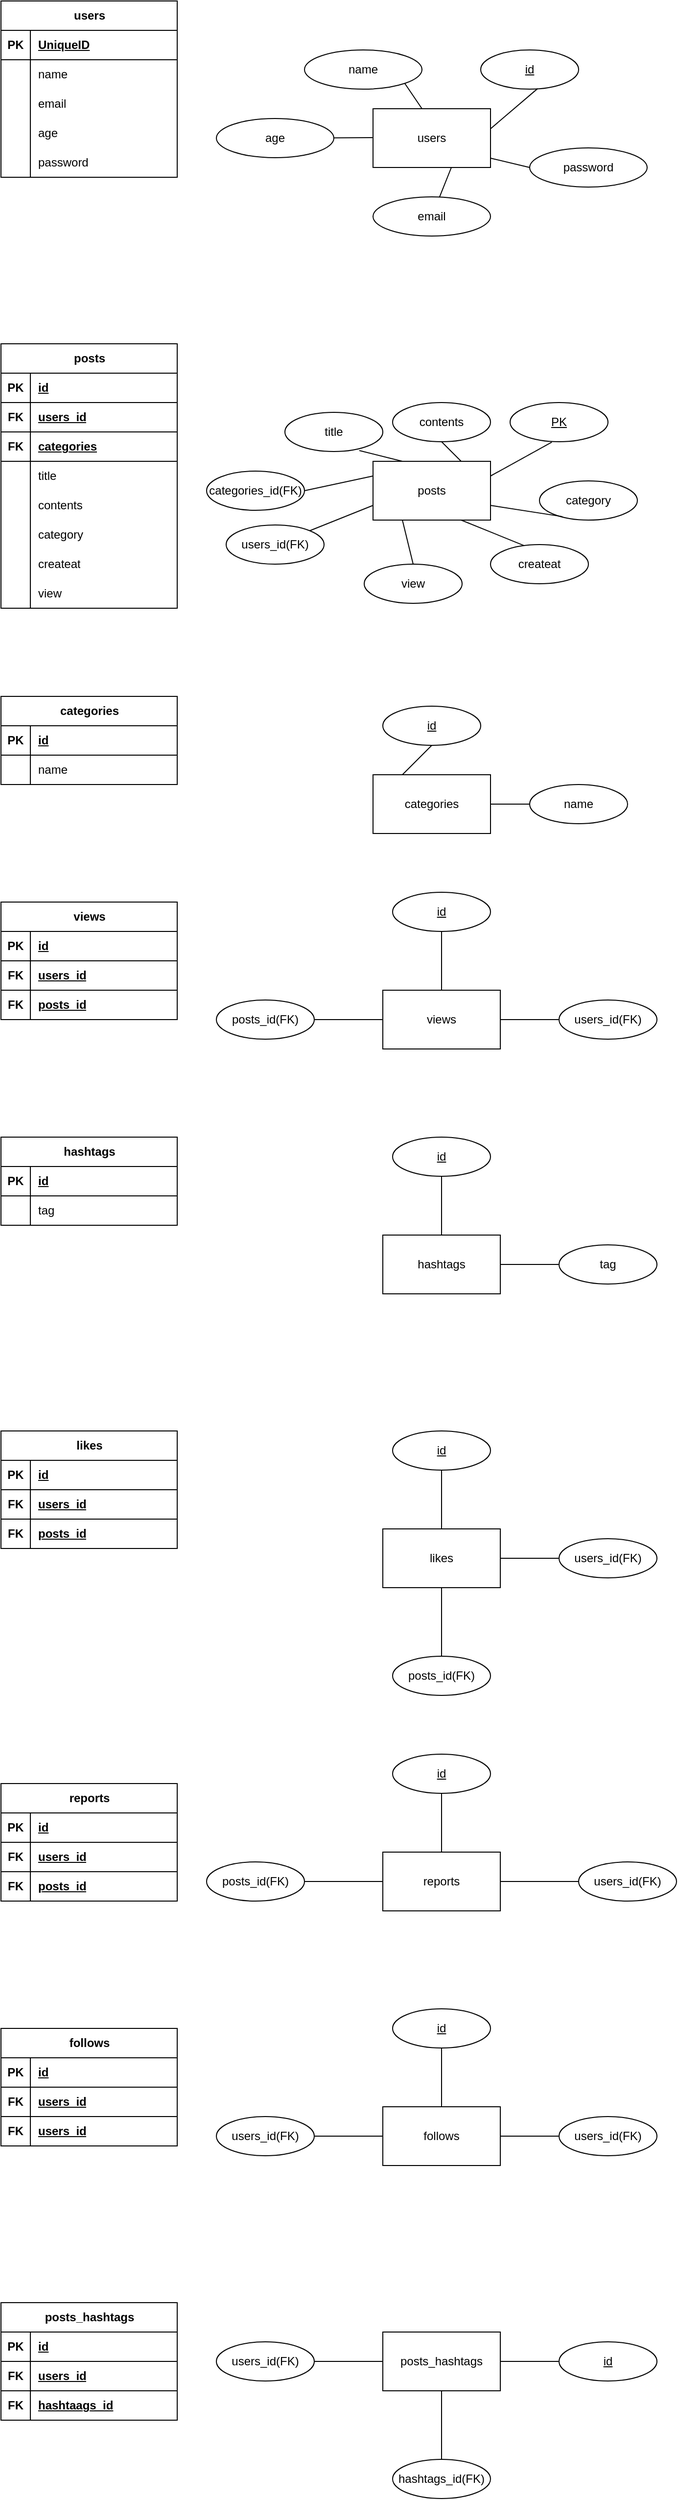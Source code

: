 <mxfile version="28.1.1">
  <diagram name="페이지-1" id="gqqQwGijCJYy_vpQsocl">
    <mxGraphModel dx="613" dy="908" grid="1" gridSize="10" guides="1" tooltips="1" connect="1" arrows="1" fold="1" page="1" pageScale="1" pageWidth="827" pageHeight="1169" math="0" shadow="0">
      <root>
        <mxCell id="0" />
        <mxCell id="1" parent="0" />
        <mxCell id="VcVG_XtGqPVx2uecxMPq-1" value="users" style="rounded=0;whiteSpace=wrap;html=1;" parent="1" vertex="1">
          <mxGeometry x="1250" y="140" width="120" height="60" as="geometry" />
        </mxCell>
        <mxCell id="VcVG_XtGqPVx2uecxMPq-2" value="posts" style="rounded=0;whiteSpace=wrap;html=1;" parent="1" vertex="1">
          <mxGeometry x="1250" y="500" width="120" height="60" as="geometry" />
        </mxCell>
        <mxCell id="VcVG_XtGqPVx2uecxMPq-3" value="categories" style="rounded=0;whiteSpace=wrap;html=1;" parent="1" vertex="1">
          <mxGeometry x="1250" y="820" width="120" height="60" as="geometry" />
        </mxCell>
        <mxCell id="VcVG_XtGqPVx2uecxMPq-4" value="views" style="rounded=0;whiteSpace=wrap;html=1;" parent="1" vertex="1">
          <mxGeometry x="1260" y="1040" width="120" height="60" as="geometry" />
        </mxCell>
        <mxCell id="VcVG_XtGqPVx2uecxMPq-5" value="hashtags" style="rounded=0;whiteSpace=wrap;html=1;" parent="1" vertex="1">
          <mxGeometry x="1260" y="1290" width="120" height="60" as="geometry" />
        </mxCell>
        <mxCell id="VcVG_XtGqPVx2uecxMPq-7" value="reports" style="rounded=0;whiteSpace=wrap;html=1;" parent="1" vertex="1">
          <mxGeometry x="1260" y="1920" width="120" height="60" as="geometry" />
        </mxCell>
        <mxCell id="VcVG_XtGqPVx2uecxMPq-8" value="follow&lt;span style=&quot;background-color: transparent; color: light-dark(rgb(0, 0, 0), rgb(255, 255, 255));&quot;&gt;s&lt;/span&gt;" style="rounded=0;whiteSpace=wrap;html=1;" parent="1" vertex="1">
          <mxGeometry x="1260" y="2180" width="120" height="60" as="geometry" />
        </mxCell>
        <mxCell id="VcVG_XtGqPVx2uecxMPq-9" value="email" style="ellipse;whiteSpace=wrap;html=1;" parent="1" vertex="1">
          <mxGeometry x="1250" y="230" width="120" height="40" as="geometry" />
        </mxCell>
        <mxCell id="VcVG_XtGqPVx2uecxMPq-10" value="password" style="ellipse;whiteSpace=wrap;html=1;" parent="1" vertex="1">
          <mxGeometry x="1410" y="180" width="120" height="40" as="geometry" />
        </mxCell>
        <mxCell id="VcVG_XtGqPVx2uecxMPq-11" value="name" style="ellipse;whiteSpace=wrap;html=1;" parent="1" vertex="1">
          <mxGeometry x="1180" y="80" width="120" height="40" as="geometry" />
        </mxCell>
        <mxCell id="VcVG_XtGqPVx2uecxMPq-12" value="age" style="ellipse;whiteSpace=wrap;html=1;" parent="1" vertex="1">
          <mxGeometry x="1090" y="150" width="120" height="40" as="geometry" />
        </mxCell>
        <mxCell id="VcVG_XtGqPVx2uecxMPq-13" value="id" style="ellipse;whiteSpace=wrap;html=1;align=center;fontStyle=4;" parent="1" vertex="1">
          <mxGeometry x="1360" y="80" width="100" height="40" as="geometry" />
        </mxCell>
        <mxCell id="VcVG_XtGqPVx2uecxMPq-14" value="" style="endArrow=none;html=1;rounded=0;" parent="1" target="VcVG_XtGqPVx2uecxMPq-12" edge="1">
          <mxGeometry relative="1" as="geometry">
            <mxPoint x="1250" y="169.5" as="sourcePoint" />
            <mxPoint x="1410" y="169.5" as="targetPoint" />
          </mxGeometry>
        </mxCell>
        <mxCell id="VcVG_XtGqPVx2uecxMPq-15" value="" style="endArrow=none;html=1;rounded=0;exitX=0.58;exitY=0.989;exitDx=0;exitDy=0;exitPerimeter=0;" parent="1" source="VcVG_XtGqPVx2uecxMPq-13" edge="1">
          <mxGeometry relative="1" as="geometry">
            <mxPoint x="1410" y="160" as="sourcePoint" />
            <mxPoint x="1370" y="160.5" as="targetPoint" />
          </mxGeometry>
        </mxCell>
        <mxCell id="VcVG_XtGqPVx2uecxMPq-16" value="" style="endArrow=none;html=1;rounded=0;exitX=0;exitY=0.5;exitDx=0;exitDy=0;" parent="1" source="VcVG_XtGqPVx2uecxMPq-10" edge="1">
          <mxGeometry relative="1" as="geometry">
            <mxPoint x="1418" y="150" as="sourcePoint" />
            <mxPoint x="1370" y="190.5" as="targetPoint" />
          </mxGeometry>
        </mxCell>
        <mxCell id="VcVG_XtGqPVx2uecxMPq-17" value="" style="endArrow=none;html=1;rounded=0;" parent="1" target="VcVG_XtGqPVx2uecxMPq-9" edge="1">
          <mxGeometry relative="1" as="geometry">
            <mxPoint x="1330" y="200" as="sourcePoint" />
            <mxPoint x="1350" y="220" as="targetPoint" />
          </mxGeometry>
        </mxCell>
        <mxCell id="VcVG_XtGqPVx2uecxMPq-18" value="" style="endArrow=none;html=1;rounded=0;exitX=1;exitY=1;exitDx=0;exitDy=0;" parent="1" source="VcVG_XtGqPVx2uecxMPq-11" edge="1">
          <mxGeometry relative="1" as="geometry">
            <mxPoint x="1348" y="99.5" as="sourcePoint" />
            <mxPoint x="1300" y="140" as="targetPoint" />
          </mxGeometry>
        </mxCell>
        <mxCell id="VcVG_XtGqPVx2uecxMPq-19" value="users" style="shape=table;startSize=30;container=1;collapsible=1;childLayout=tableLayout;fixedRows=1;rowLines=0;fontStyle=1;align=center;resizeLast=1;html=1;" parent="1" vertex="1">
          <mxGeometry x="870" y="30" width="180" height="180" as="geometry" />
        </mxCell>
        <mxCell id="VcVG_XtGqPVx2uecxMPq-20" value="" style="shape=tableRow;horizontal=0;startSize=0;swimlaneHead=0;swimlaneBody=0;fillColor=none;collapsible=0;dropTarget=0;points=[[0,0.5],[1,0.5]];portConstraint=eastwest;top=0;left=0;right=0;bottom=1;" parent="VcVG_XtGqPVx2uecxMPq-19" vertex="1">
          <mxGeometry y="30" width="180" height="30" as="geometry" />
        </mxCell>
        <mxCell id="VcVG_XtGqPVx2uecxMPq-21" value="PK" style="shape=partialRectangle;connectable=0;fillColor=none;top=0;left=0;bottom=0;right=0;fontStyle=1;overflow=hidden;whiteSpace=wrap;html=1;" parent="VcVG_XtGqPVx2uecxMPq-20" vertex="1">
          <mxGeometry width="30" height="30" as="geometry">
            <mxRectangle width="30" height="30" as="alternateBounds" />
          </mxGeometry>
        </mxCell>
        <mxCell id="VcVG_XtGqPVx2uecxMPq-22" value="UniqueID" style="shape=partialRectangle;connectable=0;fillColor=none;top=0;left=0;bottom=0;right=0;align=left;spacingLeft=6;fontStyle=5;overflow=hidden;whiteSpace=wrap;html=1;" parent="VcVG_XtGqPVx2uecxMPq-20" vertex="1">
          <mxGeometry x="30" width="150" height="30" as="geometry">
            <mxRectangle width="150" height="30" as="alternateBounds" />
          </mxGeometry>
        </mxCell>
        <mxCell id="VcVG_XtGqPVx2uecxMPq-23" value="" style="shape=tableRow;horizontal=0;startSize=0;swimlaneHead=0;swimlaneBody=0;fillColor=none;collapsible=0;dropTarget=0;points=[[0,0.5],[1,0.5]];portConstraint=eastwest;top=0;left=0;right=0;bottom=0;" parent="VcVG_XtGqPVx2uecxMPq-19" vertex="1">
          <mxGeometry y="60" width="180" height="30" as="geometry" />
        </mxCell>
        <mxCell id="VcVG_XtGqPVx2uecxMPq-24" value="" style="shape=partialRectangle;connectable=0;fillColor=none;top=0;left=0;bottom=0;right=0;editable=1;overflow=hidden;whiteSpace=wrap;html=1;" parent="VcVG_XtGqPVx2uecxMPq-23" vertex="1">
          <mxGeometry width="30" height="30" as="geometry">
            <mxRectangle width="30" height="30" as="alternateBounds" />
          </mxGeometry>
        </mxCell>
        <mxCell id="VcVG_XtGqPVx2uecxMPq-25" value="name" style="shape=partialRectangle;connectable=0;fillColor=none;top=0;left=0;bottom=0;right=0;align=left;spacingLeft=6;overflow=hidden;whiteSpace=wrap;html=1;" parent="VcVG_XtGqPVx2uecxMPq-23" vertex="1">
          <mxGeometry x="30" width="150" height="30" as="geometry">
            <mxRectangle width="150" height="30" as="alternateBounds" />
          </mxGeometry>
        </mxCell>
        <mxCell id="VcVG_XtGqPVx2uecxMPq-26" value="" style="shape=tableRow;horizontal=0;startSize=0;swimlaneHead=0;swimlaneBody=0;fillColor=none;collapsible=0;dropTarget=0;points=[[0,0.5],[1,0.5]];portConstraint=eastwest;top=0;left=0;right=0;bottom=0;" parent="VcVG_XtGqPVx2uecxMPq-19" vertex="1">
          <mxGeometry y="90" width="180" height="30" as="geometry" />
        </mxCell>
        <mxCell id="VcVG_XtGqPVx2uecxMPq-27" value="" style="shape=partialRectangle;connectable=0;fillColor=none;top=0;left=0;bottom=0;right=0;editable=1;overflow=hidden;whiteSpace=wrap;html=1;" parent="VcVG_XtGqPVx2uecxMPq-26" vertex="1">
          <mxGeometry width="30" height="30" as="geometry">
            <mxRectangle width="30" height="30" as="alternateBounds" />
          </mxGeometry>
        </mxCell>
        <mxCell id="VcVG_XtGqPVx2uecxMPq-28" value="email" style="shape=partialRectangle;connectable=0;fillColor=none;top=0;left=0;bottom=0;right=0;align=left;spacingLeft=6;overflow=hidden;whiteSpace=wrap;html=1;" parent="VcVG_XtGqPVx2uecxMPq-26" vertex="1">
          <mxGeometry x="30" width="150" height="30" as="geometry">
            <mxRectangle width="150" height="30" as="alternateBounds" />
          </mxGeometry>
        </mxCell>
        <mxCell id="VcVG_XtGqPVx2uecxMPq-32" value="" style="shape=tableRow;horizontal=0;startSize=0;swimlaneHead=0;swimlaneBody=0;fillColor=none;collapsible=0;dropTarget=0;points=[[0,0.5],[1,0.5]];portConstraint=eastwest;top=0;left=0;right=0;bottom=0;" parent="VcVG_XtGqPVx2uecxMPq-19" vertex="1">
          <mxGeometry y="120" width="180" height="30" as="geometry" />
        </mxCell>
        <mxCell id="VcVG_XtGqPVx2uecxMPq-33" value="" style="shape=partialRectangle;connectable=0;fillColor=none;top=0;left=0;bottom=0;right=0;editable=1;overflow=hidden;whiteSpace=wrap;html=1;" parent="VcVG_XtGqPVx2uecxMPq-32" vertex="1">
          <mxGeometry width="30" height="30" as="geometry">
            <mxRectangle width="30" height="30" as="alternateBounds" />
          </mxGeometry>
        </mxCell>
        <mxCell id="VcVG_XtGqPVx2uecxMPq-34" value="age" style="shape=partialRectangle;connectable=0;fillColor=none;top=0;left=0;bottom=0;right=0;align=left;spacingLeft=6;overflow=hidden;whiteSpace=wrap;html=1;" parent="VcVG_XtGqPVx2uecxMPq-32" vertex="1">
          <mxGeometry x="30" width="150" height="30" as="geometry">
            <mxRectangle width="150" height="30" as="alternateBounds" />
          </mxGeometry>
        </mxCell>
        <mxCell id="VcVG_XtGqPVx2uecxMPq-29" value="" style="shape=tableRow;horizontal=0;startSize=0;swimlaneHead=0;swimlaneBody=0;fillColor=none;collapsible=0;dropTarget=0;points=[[0,0.5],[1,0.5]];portConstraint=eastwest;top=0;left=0;right=0;bottom=0;" parent="VcVG_XtGqPVx2uecxMPq-19" vertex="1">
          <mxGeometry y="150" width="180" height="30" as="geometry" />
        </mxCell>
        <mxCell id="VcVG_XtGqPVx2uecxMPq-30" value="" style="shape=partialRectangle;connectable=0;fillColor=none;top=0;left=0;bottom=0;right=0;editable=1;overflow=hidden;whiteSpace=wrap;html=1;" parent="VcVG_XtGqPVx2uecxMPq-29" vertex="1">
          <mxGeometry width="30" height="30" as="geometry">
            <mxRectangle width="30" height="30" as="alternateBounds" />
          </mxGeometry>
        </mxCell>
        <mxCell id="VcVG_XtGqPVx2uecxMPq-31" value="password" style="shape=partialRectangle;connectable=0;fillColor=none;top=0;left=0;bottom=0;right=0;align=left;spacingLeft=6;overflow=hidden;whiteSpace=wrap;html=1;" parent="VcVG_XtGqPVx2uecxMPq-29" vertex="1">
          <mxGeometry x="30" width="150" height="30" as="geometry">
            <mxRectangle width="150" height="30" as="alternateBounds" />
          </mxGeometry>
        </mxCell>
        <mxCell id="VcVG_XtGqPVx2uecxMPq-38" value="users_id(FK)" style="ellipse;whiteSpace=wrap;html=1;align=center;" parent="1" vertex="1">
          <mxGeometry x="1100" y="565" width="100" height="40" as="geometry" />
        </mxCell>
        <mxCell id="VcVG_XtGqPVx2uecxMPq-39" value="category" style="ellipse;whiteSpace=wrap;html=1;align=center;" parent="1" vertex="1">
          <mxGeometry x="1420" y="520" width="100" height="40" as="geometry" />
        </mxCell>
        <mxCell id="VcVG_XtGqPVx2uecxMPq-40" value="categories_id(FK)" style="ellipse;whiteSpace=wrap;html=1;align=center;" parent="1" vertex="1">
          <mxGeometry x="1080" y="510" width="100" height="40" as="geometry" />
        </mxCell>
        <mxCell id="VcVG_XtGqPVx2uecxMPq-41" value="view" style="ellipse;whiteSpace=wrap;html=1;align=center;" parent="1" vertex="1">
          <mxGeometry x="1241" y="605" width="100" height="40" as="geometry" />
        </mxCell>
        <mxCell id="VcVG_XtGqPVx2uecxMPq-42" value="contents" style="ellipse;whiteSpace=wrap;html=1;align=center;" parent="1" vertex="1">
          <mxGeometry x="1270" y="440" width="100" height="40" as="geometry" />
        </mxCell>
        <mxCell id="VcVG_XtGqPVx2uecxMPq-43" value="title" style="ellipse;whiteSpace=wrap;html=1;align=center;" parent="1" vertex="1">
          <mxGeometry x="1160" y="450" width="100" height="40" as="geometry" />
        </mxCell>
        <mxCell id="VcVG_XtGqPVx2uecxMPq-45" value="createat" style="ellipse;whiteSpace=wrap;html=1;align=center;" parent="1" vertex="1">
          <mxGeometry x="1370" y="585" width="100" height="40" as="geometry" />
        </mxCell>
        <mxCell id="VcVG_XtGqPVx2uecxMPq-46" value="PK" style="ellipse;whiteSpace=wrap;html=1;align=center;fontStyle=4;" parent="1" vertex="1">
          <mxGeometry x="1390" y="440" width="100" height="40" as="geometry" />
        </mxCell>
        <mxCell id="VcVG_XtGqPVx2uecxMPq-50" value="" style="endArrow=none;html=1;rounded=0;exitX=0.426;exitY=1.011;exitDx=0;exitDy=0;exitPerimeter=0;entryX=1;entryY=0.25;entryDx=0;entryDy=0;" parent="1" source="VcVG_XtGqPVx2uecxMPq-46" target="VcVG_XtGqPVx2uecxMPq-2" edge="1">
          <mxGeometry relative="1" as="geometry">
            <mxPoint x="1418" y="479.75" as="sourcePoint" />
            <mxPoint x="1370" y="520.25" as="targetPoint" />
          </mxGeometry>
        </mxCell>
        <mxCell id="VcVG_XtGqPVx2uecxMPq-51" value="" style="endArrow=none;html=1;rounded=0;exitX=0.234;exitY=0.911;exitDx=0;exitDy=0;exitPerimeter=0;entryX=1;entryY=0.75;entryDx=0;entryDy=0;" parent="1" source="VcVG_XtGqPVx2uecxMPq-39" target="VcVG_XtGqPVx2uecxMPq-2" edge="1">
          <mxGeometry relative="1" as="geometry">
            <mxPoint x="1433" y="554" as="sourcePoint" />
            <mxPoint x="1370" y="589" as="targetPoint" />
          </mxGeometry>
        </mxCell>
        <mxCell id="VcVG_XtGqPVx2uecxMPq-52" value="" style="endArrow=none;html=1;rounded=0;exitX=0.346;exitY=0.029;exitDx=0;exitDy=0;exitPerimeter=0;entryX=0.75;entryY=1;entryDx=0;entryDy=0;" parent="1" source="VcVG_XtGqPVx2uecxMPq-45" target="VcVG_XtGqPVx2uecxMPq-2" edge="1">
          <mxGeometry relative="1" as="geometry">
            <mxPoint x="1410" y="571" as="sourcePoint" />
            <mxPoint x="1337" y="560" as="targetPoint" />
          </mxGeometry>
        </mxCell>
        <mxCell id="VcVG_XtGqPVx2uecxMPq-53" value="" style="endArrow=none;html=1;rounded=0;exitX=0.5;exitY=0;exitDx=0;exitDy=0;entryX=0.25;entryY=1;entryDx=0;entryDy=0;" parent="1" source="VcVG_XtGqPVx2uecxMPq-41" target="VcVG_XtGqPVx2uecxMPq-2" edge="1">
          <mxGeometry relative="1" as="geometry">
            <mxPoint x="1352.5" y="586" as="sourcePoint" />
            <mxPoint x="1287.5" y="560" as="targetPoint" />
          </mxGeometry>
        </mxCell>
        <mxCell id="VcVG_XtGqPVx2uecxMPq-54" value="" style="endArrow=none;html=1;rounded=0;exitX=1;exitY=0;exitDx=0;exitDy=0;entryX=0;entryY=0.75;entryDx=0;entryDy=0;" parent="1" source="VcVG_XtGqPVx2uecxMPq-38" target="VcVG_XtGqPVx2uecxMPq-2" edge="1">
          <mxGeometry relative="1" as="geometry">
            <mxPoint x="1315" y="560" as="sourcePoint" />
            <mxPoint x="1250" y="534" as="targetPoint" />
          </mxGeometry>
        </mxCell>
        <mxCell id="VcVG_XtGqPVx2uecxMPq-56" value="" style="endArrow=none;html=1;rounded=0;exitX=1;exitY=0.5;exitDx=0;exitDy=0;entryX=0;entryY=0.25;entryDx=0;entryDy=0;" parent="1" source="VcVG_XtGqPVx2uecxMPq-40" target="VcVG_XtGqPVx2uecxMPq-2" edge="1">
          <mxGeometry relative="1" as="geometry">
            <mxPoint x="1210" y="524" as="sourcePoint" />
            <mxPoint x="1242" y="500" as="targetPoint" />
          </mxGeometry>
        </mxCell>
        <mxCell id="VcVG_XtGqPVx2uecxMPq-57" value="" style="endArrow=none;html=1;rounded=0;exitX=0.76;exitY=0.975;exitDx=0;exitDy=0;entryX=0.25;entryY=0;entryDx=0;entryDy=0;exitPerimeter=0;" parent="1" source="VcVG_XtGqPVx2uecxMPq-43" target="VcVG_XtGqPVx2uecxMPq-2" edge="1">
          <mxGeometry relative="1" as="geometry">
            <mxPoint x="1230" y="540" as="sourcePoint" />
            <mxPoint x="1268" y="544" as="targetPoint" />
          </mxGeometry>
        </mxCell>
        <mxCell id="VcVG_XtGqPVx2uecxMPq-58" value="" style="endArrow=none;html=1;rounded=0;exitX=0.75;exitY=0;exitDx=0;exitDy=0;entryX=0.5;entryY=1;entryDx=0;entryDy=0;" parent="1" source="VcVG_XtGqPVx2uecxMPq-2" target="VcVG_XtGqPVx2uecxMPq-42" edge="1">
          <mxGeometry relative="1" as="geometry">
            <mxPoint x="1246" y="499" as="sourcePoint" />
            <mxPoint x="1290" y="510" as="targetPoint" />
          </mxGeometry>
        </mxCell>
        <mxCell id="VcVG_XtGqPVx2uecxMPq-59" value="posts" style="shape=table;startSize=30;container=1;collapsible=1;childLayout=tableLayout;fixedRows=1;rowLines=0;fontStyle=1;align=center;resizeLast=1;html=1;" parent="1" vertex="1">
          <mxGeometry x="870" y="380" width="180" height="270" as="geometry" />
        </mxCell>
        <mxCell id="VcVG_XtGqPVx2uecxMPq-133" value="" style="shape=tableRow;horizontal=0;startSize=0;swimlaneHead=0;swimlaneBody=0;fillColor=none;collapsible=0;dropTarget=0;points=[[0,0.5],[1,0.5]];portConstraint=eastwest;top=0;left=0;right=0;bottom=1;" parent="VcVG_XtGqPVx2uecxMPq-59" vertex="1">
          <mxGeometry y="30" width="180" height="30" as="geometry" />
        </mxCell>
        <mxCell id="VcVG_XtGqPVx2uecxMPq-134" value="PK" style="shape=partialRectangle;connectable=0;fillColor=none;top=0;left=0;bottom=0;right=0;fontStyle=1;overflow=hidden;whiteSpace=wrap;html=1;" parent="VcVG_XtGqPVx2uecxMPq-133" vertex="1">
          <mxGeometry width="30" height="30" as="geometry">
            <mxRectangle width="30" height="30" as="alternateBounds" />
          </mxGeometry>
        </mxCell>
        <mxCell id="VcVG_XtGqPVx2uecxMPq-135" value="id" style="shape=partialRectangle;connectable=0;fillColor=none;top=0;left=0;bottom=0;right=0;align=left;spacingLeft=6;fontStyle=5;overflow=hidden;whiteSpace=wrap;html=1;" parent="VcVG_XtGqPVx2uecxMPq-133" vertex="1">
          <mxGeometry x="30" width="150" height="30" as="geometry">
            <mxRectangle width="150" height="30" as="alternateBounds" />
          </mxGeometry>
        </mxCell>
        <mxCell id="VcVG_XtGqPVx2uecxMPq-136" value="" style="shape=tableRow;horizontal=0;startSize=0;swimlaneHead=0;swimlaneBody=0;fillColor=none;collapsible=0;dropTarget=0;points=[[0,0.5],[1,0.5]];portConstraint=eastwest;top=0;left=0;right=0;bottom=1;" parent="VcVG_XtGqPVx2uecxMPq-59" vertex="1">
          <mxGeometry y="60" width="180" height="30" as="geometry" />
        </mxCell>
        <mxCell id="VcVG_XtGqPVx2uecxMPq-137" value="FK" style="shape=partialRectangle;connectable=0;fillColor=none;top=0;left=0;bottom=0;right=0;fontStyle=1;overflow=hidden;whiteSpace=wrap;html=1;" parent="VcVG_XtGqPVx2uecxMPq-136" vertex="1">
          <mxGeometry width="30" height="30" as="geometry">
            <mxRectangle width="30" height="30" as="alternateBounds" />
          </mxGeometry>
        </mxCell>
        <mxCell id="VcVG_XtGqPVx2uecxMPq-138" value="users_id" style="shape=partialRectangle;connectable=0;fillColor=none;top=0;left=0;bottom=0;right=0;align=left;spacingLeft=6;fontStyle=5;overflow=hidden;whiteSpace=wrap;html=1;" parent="VcVG_XtGqPVx2uecxMPq-136" vertex="1">
          <mxGeometry x="30" width="150" height="30" as="geometry">
            <mxRectangle width="150" height="30" as="alternateBounds" />
          </mxGeometry>
        </mxCell>
        <mxCell id="VcVG_XtGqPVx2uecxMPq-60" value="" style="shape=tableRow;horizontal=0;startSize=0;swimlaneHead=0;swimlaneBody=0;fillColor=none;collapsible=0;dropTarget=0;points=[[0,0.5],[1,0.5]];portConstraint=eastwest;top=0;left=0;right=0;bottom=1;" parent="VcVG_XtGqPVx2uecxMPq-59" vertex="1">
          <mxGeometry y="90" width="180" height="30" as="geometry" />
        </mxCell>
        <mxCell id="VcVG_XtGqPVx2uecxMPq-61" value="FK" style="shape=partialRectangle;connectable=0;fillColor=none;top=0;left=0;bottom=0;right=0;fontStyle=1;overflow=hidden;whiteSpace=wrap;html=1;" parent="VcVG_XtGqPVx2uecxMPq-60" vertex="1">
          <mxGeometry width="30" height="30" as="geometry">
            <mxRectangle width="30" height="30" as="alternateBounds" />
          </mxGeometry>
        </mxCell>
        <mxCell id="VcVG_XtGqPVx2uecxMPq-62" value="categories" style="shape=partialRectangle;connectable=0;fillColor=none;top=0;left=0;bottom=0;right=0;align=left;spacingLeft=6;fontStyle=5;overflow=hidden;whiteSpace=wrap;html=1;" parent="VcVG_XtGqPVx2uecxMPq-60" vertex="1">
          <mxGeometry x="30" width="150" height="30" as="geometry">
            <mxRectangle width="150" height="30" as="alternateBounds" />
          </mxGeometry>
        </mxCell>
        <mxCell id="VcVG_XtGqPVx2uecxMPq-63" value="" style="shape=tableRow;horizontal=0;startSize=0;swimlaneHead=0;swimlaneBody=0;fillColor=none;collapsible=0;dropTarget=0;points=[[0,0.5],[1,0.5]];portConstraint=eastwest;top=0;left=0;right=0;bottom=0;" parent="VcVG_XtGqPVx2uecxMPq-59" vertex="1">
          <mxGeometry y="120" width="180" height="30" as="geometry" />
        </mxCell>
        <mxCell id="VcVG_XtGqPVx2uecxMPq-64" value="" style="shape=partialRectangle;connectable=0;fillColor=none;top=0;left=0;bottom=0;right=0;editable=1;overflow=hidden;whiteSpace=wrap;html=1;" parent="VcVG_XtGqPVx2uecxMPq-63" vertex="1">
          <mxGeometry width="30" height="30" as="geometry">
            <mxRectangle width="30" height="30" as="alternateBounds" />
          </mxGeometry>
        </mxCell>
        <mxCell id="VcVG_XtGqPVx2uecxMPq-65" value="title" style="shape=partialRectangle;connectable=0;fillColor=none;top=0;left=0;bottom=0;right=0;align=left;spacingLeft=6;overflow=hidden;whiteSpace=wrap;html=1;" parent="VcVG_XtGqPVx2uecxMPq-63" vertex="1">
          <mxGeometry x="30" width="150" height="30" as="geometry">
            <mxRectangle width="150" height="30" as="alternateBounds" />
          </mxGeometry>
        </mxCell>
        <mxCell id="VcVG_XtGqPVx2uecxMPq-66" value="" style="shape=tableRow;horizontal=0;startSize=0;swimlaneHead=0;swimlaneBody=0;fillColor=none;collapsible=0;dropTarget=0;points=[[0,0.5],[1,0.5]];portConstraint=eastwest;top=0;left=0;right=0;bottom=0;" parent="VcVG_XtGqPVx2uecxMPq-59" vertex="1">
          <mxGeometry y="150" width="180" height="30" as="geometry" />
        </mxCell>
        <mxCell id="VcVG_XtGqPVx2uecxMPq-67" value="" style="shape=partialRectangle;connectable=0;fillColor=none;top=0;left=0;bottom=0;right=0;editable=1;overflow=hidden;whiteSpace=wrap;html=1;" parent="VcVG_XtGqPVx2uecxMPq-66" vertex="1">
          <mxGeometry width="30" height="30" as="geometry">
            <mxRectangle width="30" height="30" as="alternateBounds" />
          </mxGeometry>
        </mxCell>
        <mxCell id="VcVG_XtGqPVx2uecxMPq-68" value="contents" style="shape=partialRectangle;connectable=0;fillColor=none;top=0;left=0;bottom=0;right=0;align=left;spacingLeft=6;overflow=hidden;whiteSpace=wrap;html=1;" parent="VcVG_XtGqPVx2uecxMPq-66" vertex="1">
          <mxGeometry x="30" width="150" height="30" as="geometry">
            <mxRectangle width="150" height="30" as="alternateBounds" />
          </mxGeometry>
        </mxCell>
        <mxCell id="VcVG_XtGqPVx2uecxMPq-72" value="" style="shape=tableRow;horizontal=0;startSize=0;swimlaneHead=0;swimlaneBody=0;fillColor=none;collapsible=0;dropTarget=0;points=[[0,0.5],[1,0.5]];portConstraint=eastwest;top=0;left=0;right=0;bottom=0;" parent="VcVG_XtGqPVx2uecxMPq-59" vertex="1">
          <mxGeometry y="180" width="180" height="30" as="geometry" />
        </mxCell>
        <mxCell id="VcVG_XtGqPVx2uecxMPq-73" value="" style="shape=partialRectangle;connectable=0;fillColor=none;top=0;left=0;bottom=0;right=0;editable=1;overflow=hidden;whiteSpace=wrap;html=1;" parent="VcVG_XtGqPVx2uecxMPq-72" vertex="1">
          <mxGeometry width="30" height="30" as="geometry">
            <mxRectangle width="30" height="30" as="alternateBounds" />
          </mxGeometry>
        </mxCell>
        <mxCell id="VcVG_XtGqPVx2uecxMPq-74" value="category" style="shape=partialRectangle;connectable=0;fillColor=none;top=0;left=0;bottom=0;right=0;align=left;spacingLeft=6;overflow=hidden;whiteSpace=wrap;html=1;" parent="VcVG_XtGqPVx2uecxMPq-72" vertex="1">
          <mxGeometry x="30" width="150" height="30" as="geometry">
            <mxRectangle width="150" height="30" as="alternateBounds" />
          </mxGeometry>
        </mxCell>
        <mxCell id="VcVG_XtGqPVx2uecxMPq-75" value="" style="shape=tableRow;horizontal=0;startSize=0;swimlaneHead=0;swimlaneBody=0;fillColor=none;collapsible=0;dropTarget=0;points=[[0,0.5],[1,0.5]];portConstraint=eastwest;top=0;left=0;right=0;bottom=0;" parent="VcVG_XtGqPVx2uecxMPq-59" vertex="1">
          <mxGeometry y="210" width="180" height="30" as="geometry" />
        </mxCell>
        <mxCell id="VcVG_XtGqPVx2uecxMPq-76" value="" style="shape=partialRectangle;connectable=0;fillColor=none;top=0;left=0;bottom=0;right=0;editable=1;overflow=hidden;whiteSpace=wrap;html=1;" parent="VcVG_XtGqPVx2uecxMPq-75" vertex="1">
          <mxGeometry width="30" height="30" as="geometry">
            <mxRectangle width="30" height="30" as="alternateBounds" />
          </mxGeometry>
        </mxCell>
        <mxCell id="VcVG_XtGqPVx2uecxMPq-77" value="createat" style="shape=partialRectangle;connectable=0;fillColor=none;top=0;left=0;bottom=0;right=0;align=left;spacingLeft=6;overflow=hidden;whiteSpace=wrap;html=1;" parent="VcVG_XtGqPVx2uecxMPq-75" vertex="1">
          <mxGeometry x="30" width="150" height="30" as="geometry">
            <mxRectangle width="150" height="30" as="alternateBounds" />
          </mxGeometry>
        </mxCell>
        <mxCell id="VcVG_XtGqPVx2uecxMPq-78" value="" style="shape=tableRow;horizontal=0;startSize=0;swimlaneHead=0;swimlaneBody=0;fillColor=none;collapsible=0;dropTarget=0;points=[[0,0.5],[1,0.5]];portConstraint=eastwest;top=0;left=0;right=0;bottom=0;" parent="VcVG_XtGqPVx2uecxMPq-59" vertex="1">
          <mxGeometry y="240" width="180" height="30" as="geometry" />
        </mxCell>
        <mxCell id="VcVG_XtGqPVx2uecxMPq-79" value="" style="shape=partialRectangle;connectable=0;fillColor=none;top=0;left=0;bottom=0;right=0;editable=1;overflow=hidden;whiteSpace=wrap;html=1;" parent="VcVG_XtGqPVx2uecxMPq-78" vertex="1">
          <mxGeometry width="30" height="30" as="geometry">
            <mxRectangle width="30" height="30" as="alternateBounds" />
          </mxGeometry>
        </mxCell>
        <mxCell id="VcVG_XtGqPVx2uecxMPq-80" value="view" style="shape=partialRectangle;connectable=0;fillColor=none;top=0;left=0;bottom=0;right=0;align=left;spacingLeft=6;overflow=hidden;whiteSpace=wrap;html=1;" parent="VcVG_XtGqPVx2uecxMPq-78" vertex="1">
          <mxGeometry x="30" width="150" height="30" as="geometry">
            <mxRectangle width="150" height="30" as="alternateBounds" />
          </mxGeometry>
        </mxCell>
        <mxCell id="VcVG_XtGqPVx2uecxMPq-85" value="id" style="ellipse;whiteSpace=wrap;html=1;align=center;fontStyle=4;" parent="1" vertex="1">
          <mxGeometry x="1260" y="750" width="100" height="40" as="geometry" />
        </mxCell>
        <mxCell id="VcVG_XtGqPVx2uecxMPq-86" value="name" style="ellipse;whiteSpace=wrap;html=1;align=center;" parent="1" vertex="1">
          <mxGeometry x="1410" y="830" width="100" height="40" as="geometry" />
        </mxCell>
        <mxCell id="VcVG_XtGqPVx2uecxMPq-88" value="" style="endArrow=none;html=1;rounded=0;exitX=0.25;exitY=0;exitDx=0;exitDy=0;entryX=0.5;entryY=1;entryDx=0;entryDy=0;" parent="1" source="VcVG_XtGqPVx2uecxMPq-3" target="VcVG_XtGqPVx2uecxMPq-85" edge="1">
          <mxGeometry relative="1" as="geometry">
            <mxPoint x="1110" y="788.46" as="sourcePoint" />
            <mxPoint x="1270" y="788.46" as="targetPoint" />
          </mxGeometry>
        </mxCell>
        <mxCell id="VcVG_XtGqPVx2uecxMPq-89" value="" style="endArrow=none;html=1;rounded=0;exitX=1;exitY=0.5;exitDx=0;exitDy=0;entryX=0;entryY=0.5;entryDx=0;entryDy=0;" parent="1" source="VcVG_XtGqPVx2uecxMPq-3" target="VcVG_XtGqPVx2uecxMPq-86" edge="1">
          <mxGeometry relative="1" as="geometry">
            <mxPoint x="1280" y="940" as="sourcePoint" />
            <mxPoint x="1440" y="940" as="targetPoint" />
          </mxGeometry>
        </mxCell>
        <mxCell id="VcVG_XtGqPVx2uecxMPq-90" value="categories" style="shape=table;startSize=30;container=1;collapsible=1;childLayout=tableLayout;fixedRows=1;rowLines=0;fontStyle=1;align=center;resizeLast=1;html=1;" parent="1" vertex="1">
          <mxGeometry x="870" y="740" width="180" height="90" as="geometry" />
        </mxCell>
        <mxCell id="VcVG_XtGqPVx2uecxMPq-91" value="" style="shape=tableRow;horizontal=0;startSize=0;swimlaneHead=0;swimlaneBody=0;fillColor=none;collapsible=0;dropTarget=0;points=[[0,0.5],[1,0.5]];portConstraint=eastwest;top=0;left=0;right=0;bottom=1;" parent="VcVG_XtGqPVx2uecxMPq-90" vertex="1">
          <mxGeometry y="30" width="180" height="30" as="geometry" />
        </mxCell>
        <mxCell id="VcVG_XtGqPVx2uecxMPq-92" value="PK" style="shape=partialRectangle;connectable=0;fillColor=none;top=0;left=0;bottom=0;right=0;fontStyle=1;overflow=hidden;whiteSpace=wrap;html=1;" parent="VcVG_XtGqPVx2uecxMPq-91" vertex="1">
          <mxGeometry width="30" height="30" as="geometry">
            <mxRectangle width="30" height="30" as="alternateBounds" />
          </mxGeometry>
        </mxCell>
        <mxCell id="VcVG_XtGqPVx2uecxMPq-93" value="id" style="shape=partialRectangle;connectable=0;fillColor=none;top=0;left=0;bottom=0;right=0;align=left;spacingLeft=6;fontStyle=5;overflow=hidden;whiteSpace=wrap;html=1;" parent="VcVG_XtGqPVx2uecxMPq-91" vertex="1">
          <mxGeometry x="30" width="150" height="30" as="geometry">
            <mxRectangle width="150" height="30" as="alternateBounds" />
          </mxGeometry>
        </mxCell>
        <mxCell id="VcVG_XtGqPVx2uecxMPq-94" value="" style="shape=tableRow;horizontal=0;startSize=0;swimlaneHead=0;swimlaneBody=0;fillColor=none;collapsible=0;dropTarget=0;points=[[0,0.5],[1,0.5]];portConstraint=eastwest;top=0;left=0;right=0;bottom=0;" parent="VcVG_XtGqPVx2uecxMPq-90" vertex="1">
          <mxGeometry y="60" width="180" height="30" as="geometry" />
        </mxCell>
        <mxCell id="VcVG_XtGqPVx2uecxMPq-95" value="" style="shape=partialRectangle;connectable=0;fillColor=none;top=0;left=0;bottom=0;right=0;editable=1;overflow=hidden;whiteSpace=wrap;html=1;" parent="VcVG_XtGqPVx2uecxMPq-94" vertex="1">
          <mxGeometry width="30" height="30" as="geometry">
            <mxRectangle width="30" height="30" as="alternateBounds" />
          </mxGeometry>
        </mxCell>
        <mxCell id="VcVG_XtGqPVx2uecxMPq-96" value="name" style="shape=partialRectangle;connectable=0;fillColor=none;top=0;left=0;bottom=0;right=0;align=left;spacingLeft=6;overflow=hidden;whiteSpace=wrap;html=1;" parent="VcVG_XtGqPVx2uecxMPq-94" vertex="1">
          <mxGeometry x="30" width="150" height="30" as="geometry">
            <mxRectangle width="150" height="30" as="alternateBounds" />
          </mxGeometry>
        </mxCell>
        <mxCell id="VcVG_XtGqPVx2uecxMPq-104" value="posts_id(FK)" style="ellipse;whiteSpace=wrap;html=1;align=center;" parent="1" vertex="1">
          <mxGeometry x="1090" y="1050" width="100" height="40" as="geometry" />
        </mxCell>
        <mxCell id="VcVG_XtGqPVx2uecxMPq-106" value="users_id(FK)" style="ellipse;whiteSpace=wrap;html=1;align=center;" parent="1" vertex="1">
          <mxGeometry x="1440" y="1050" width="100" height="40" as="geometry" />
        </mxCell>
        <mxCell id="VcVG_XtGqPVx2uecxMPq-107" value="" style="endArrow=none;html=1;rounded=0;exitX=1;exitY=0.5;exitDx=0;exitDy=0;entryX=0;entryY=0.5;entryDx=0;entryDy=0;" parent="1" source="VcVG_XtGqPVx2uecxMPq-104" target="VcVG_XtGqPVx2uecxMPq-4" edge="1">
          <mxGeometry relative="1" as="geometry">
            <mxPoint x="1290" y="941" as="sourcePoint" />
            <mxPoint x="1320" y="911" as="targetPoint" />
          </mxGeometry>
        </mxCell>
        <mxCell id="VcVG_XtGqPVx2uecxMPq-108" value="" style="endArrow=none;html=1;rounded=0;exitX=1;exitY=0.5;exitDx=0;exitDy=0;entryX=0;entryY=0.5;entryDx=0;entryDy=0;" parent="1" source="VcVG_XtGqPVx2uecxMPq-4" target="VcVG_XtGqPVx2uecxMPq-106" edge="1">
          <mxGeometry relative="1" as="geometry">
            <mxPoint x="1380" y="1069.23" as="sourcePoint" />
            <mxPoint x="1450" y="1040" as="targetPoint" />
          </mxGeometry>
        </mxCell>
        <mxCell id="VcVG_XtGqPVx2uecxMPq-110" value="views" style="shape=table;startSize=30;container=1;collapsible=1;childLayout=tableLayout;fixedRows=1;rowLines=0;fontStyle=1;align=center;resizeLast=1;html=1;" parent="1" vertex="1">
          <mxGeometry x="870" y="950" width="180" height="120" as="geometry" />
        </mxCell>
        <mxCell id="VcVG_XtGqPVx2uecxMPq-123" value="" style="shape=tableRow;horizontal=0;startSize=0;swimlaneHead=0;swimlaneBody=0;fillColor=none;collapsible=0;dropTarget=0;points=[[0,0.5],[1,0.5]];portConstraint=eastwest;top=0;left=0;right=0;bottom=1;" parent="VcVG_XtGqPVx2uecxMPq-110" vertex="1">
          <mxGeometry y="30" width="180" height="30" as="geometry" />
        </mxCell>
        <mxCell id="VcVG_XtGqPVx2uecxMPq-124" value="PK" style="shape=partialRectangle;connectable=0;fillColor=none;top=0;left=0;bottom=0;right=0;fontStyle=1;overflow=hidden;whiteSpace=wrap;html=1;" parent="VcVG_XtGqPVx2uecxMPq-123" vertex="1">
          <mxGeometry width="30" height="30" as="geometry">
            <mxRectangle width="30" height="30" as="alternateBounds" />
          </mxGeometry>
        </mxCell>
        <mxCell id="VcVG_XtGqPVx2uecxMPq-125" value="id" style="shape=partialRectangle;connectable=0;fillColor=none;top=0;left=0;bottom=0;right=0;align=left;spacingLeft=6;fontStyle=5;overflow=hidden;whiteSpace=wrap;html=1;" parent="VcVG_XtGqPVx2uecxMPq-123" vertex="1">
          <mxGeometry x="30" width="150" height="30" as="geometry">
            <mxRectangle width="150" height="30" as="alternateBounds" />
          </mxGeometry>
        </mxCell>
        <mxCell id="VcVG_XtGqPVx2uecxMPq-126" value="" style="shape=tableRow;horizontal=0;startSize=0;swimlaneHead=0;swimlaneBody=0;fillColor=none;collapsible=0;dropTarget=0;points=[[0,0.5],[1,0.5]];portConstraint=eastwest;top=0;left=0;right=0;bottom=1;" parent="VcVG_XtGqPVx2uecxMPq-110" vertex="1">
          <mxGeometry y="60" width="180" height="30" as="geometry" />
        </mxCell>
        <mxCell id="VcVG_XtGqPVx2uecxMPq-127" value="FK" style="shape=partialRectangle;connectable=0;fillColor=none;top=0;left=0;bottom=0;right=0;fontStyle=1;overflow=hidden;whiteSpace=wrap;html=1;" parent="VcVG_XtGqPVx2uecxMPq-126" vertex="1">
          <mxGeometry width="30" height="30" as="geometry">
            <mxRectangle width="30" height="30" as="alternateBounds" />
          </mxGeometry>
        </mxCell>
        <mxCell id="VcVG_XtGqPVx2uecxMPq-128" value="users_id" style="shape=partialRectangle;connectable=0;fillColor=none;top=0;left=0;bottom=0;right=0;align=left;spacingLeft=6;fontStyle=5;overflow=hidden;whiteSpace=wrap;html=1;" parent="VcVG_XtGqPVx2uecxMPq-126" vertex="1">
          <mxGeometry x="30" width="150" height="30" as="geometry">
            <mxRectangle width="150" height="30" as="alternateBounds" />
          </mxGeometry>
        </mxCell>
        <mxCell id="VcVG_XtGqPVx2uecxMPq-111" value="" style="shape=tableRow;horizontal=0;startSize=0;swimlaneHead=0;swimlaneBody=0;fillColor=none;collapsible=0;dropTarget=0;points=[[0,0.5],[1,0.5]];portConstraint=eastwest;top=0;left=0;right=0;bottom=1;" parent="VcVG_XtGqPVx2uecxMPq-110" vertex="1">
          <mxGeometry y="90" width="180" height="30" as="geometry" />
        </mxCell>
        <mxCell id="VcVG_XtGqPVx2uecxMPq-112" value="FK" style="shape=partialRectangle;connectable=0;fillColor=none;top=0;left=0;bottom=0;right=0;fontStyle=1;overflow=hidden;whiteSpace=wrap;html=1;" parent="VcVG_XtGqPVx2uecxMPq-111" vertex="1">
          <mxGeometry width="30" height="30" as="geometry">
            <mxRectangle width="30" height="30" as="alternateBounds" />
          </mxGeometry>
        </mxCell>
        <mxCell id="VcVG_XtGqPVx2uecxMPq-113" value="posts_id" style="shape=partialRectangle;connectable=0;fillColor=none;top=0;left=0;bottom=0;right=0;align=left;spacingLeft=6;fontStyle=5;overflow=hidden;whiteSpace=wrap;html=1;" parent="VcVG_XtGqPVx2uecxMPq-111" vertex="1">
          <mxGeometry x="30" width="150" height="30" as="geometry">
            <mxRectangle width="150" height="30" as="alternateBounds" />
          </mxGeometry>
        </mxCell>
        <mxCell id="VcVG_XtGqPVx2uecxMPq-129" value="id" style="ellipse;whiteSpace=wrap;html=1;align=center;fontStyle=4;" parent="1" vertex="1">
          <mxGeometry x="1270" y="940" width="100" height="40" as="geometry" />
        </mxCell>
        <mxCell id="VcVG_XtGqPVx2uecxMPq-132" value="" style="endArrow=none;html=1;rounded=0;exitX=0.5;exitY=1;exitDx=0;exitDy=0;entryX=0.5;entryY=0;entryDx=0;entryDy=0;" parent="1" source="VcVG_XtGqPVx2uecxMPq-129" target="VcVG_XtGqPVx2uecxMPq-4" edge="1">
          <mxGeometry relative="1" as="geometry">
            <mxPoint x="1380" y="903" as="sourcePoint" />
            <mxPoint x="1420" y="903" as="targetPoint" />
          </mxGeometry>
        </mxCell>
        <mxCell id="VcVG_XtGqPVx2uecxMPq-139" value="id" style="ellipse;whiteSpace=wrap;html=1;align=center;fontStyle=4;" parent="1" vertex="1">
          <mxGeometry x="1270" y="1190" width="100" height="40" as="geometry" />
        </mxCell>
        <mxCell id="VcVG_XtGqPVx2uecxMPq-140" value="" style="endArrow=none;html=1;rounded=0;exitX=0.5;exitY=1;exitDx=0;exitDy=0;entryX=0.5;entryY=0;entryDx=0;entryDy=0;" parent="1" source="VcVG_XtGqPVx2uecxMPq-139" target="VcVG_XtGqPVx2uecxMPq-5" edge="1">
          <mxGeometry relative="1" as="geometry">
            <mxPoint x="1380" y="1153" as="sourcePoint" />
            <mxPoint x="1290" y="1270" as="targetPoint" />
          </mxGeometry>
        </mxCell>
        <mxCell id="VcVG_XtGqPVx2uecxMPq-142" value="tag" style="ellipse;whiteSpace=wrap;html=1;align=center;" parent="1" vertex="1">
          <mxGeometry x="1440" y="1300" width="100" height="40" as="geometry" />
        </mxCell>
        <mxCell id="VcVG_XtGqPVx2uecxMPq-145" value="" style="endArrow=none;html=1;rounded=0;entryX=0;entryY=0.5;entryDx=0;entryDy=0;exitX=1;exitY=0.5;exitDx=0;exitDy=0;" parent="1" source="VcVG_XtGqPVx2uecxMPq-5" target="VcVG_XtGqPVx2uecxMPq-142" edge="1">
          <mxGeometry relative="1" as="geometry">
            <mxPoint x="1450" y="1420" as="sourcePoint" />
            <mxPoint x="1420" y="1390" as="targetPoint" />
          </mxGeometry>
        </mxCell>
        <mxCell id="VcVG_XtGqPVx2uecxMPq-151" value="likes" style="rounded=0;whiteSpace=wrap;html=1;" parent="1" vertex="1">
          <mxGeometry x="1260" y="1590" width="120" height="60" as="geometry" />
        </mxCell>
        <mxCell id="VcVG_XtGqPVx2uecxMPq-152" value="id" style="ellipse;whiteSpace=wrap;html=1;align=center;fontStyle=4;" parent="1" vertex="1">
          <mxGeometry x="1270" y="1490" width="100" height="40" as="geometry" />
        </mxCell>
        <mxCell id="VcVG_XtGqPVx2uecxMPq-153" value="" style="endArrow=none;html=1;rounded=0;exitX=0.5;exitY=1;exitDx=0;exitDy=0;entryX=0.5;entryY=0;entryDx=0;entryDy=0;" parent="1" source="VcVG_XtGqPVx2uecxMPq-152" target="VcVG_XtGqPVx2uecxMPq-151" edge="1">
          <mxGeometry relative="1" as="geometry">
            <mxPoint x="1380" y="1453" as="sourcePoint" />
            <mxPoint x="1290" y="1570" as="targetPoint" />
          </mxGeometry>
        </mxCell>
        <mxCell id="VcVG_XtGqPVx2uecxMPq-154" value="users_id(FK)" style="ellipse;whiteSpace=wrap;html=1;align=center;" parent="1" vertex="1">
          <mxGeometry x="1440" y="1600" width="100" height="40" as="geometry" />
        </mxCell>
        <mxCell id="VcVG_XtGqPVx2uecxMPq-155" value="" style="endArrow=none;html=1;rounded=0;entryX=0;entryY=0.5;entryDx=0;entryDy=0;exitX=1;exitY=0.5;exitDx=0;exitDy=0;" parent="1" source="VcVG_XtGqPVx2uecxMPq-151" target="VcVG_XtGqPVx2uecxMPq-154" edge="1">
          <mxGeometry relative="1" as="geometry">
            <mxPoint x="1450" y="1720" as="sourcePoint" />
            <mxPoint x="1420" y="1690" as="targetPoint" />
          </mxGeometry>
        </mxCell>
        <mxCell id="VcVG_XtGqPVx2uecxMPq-156" value="posts_id(FK)" style="ellipse;whiteSpace=wrap;html=1;align=center;" parent="1" vertex="1">
          <mxGeometry x="1270" y="1720" width="100" height="40" as="geometry" />
        </mxCell>
        <mxCell id="VcVG_XtGqPVx2uecxMPq-157" value="hashtags" style="shape=table;startSize=30;container=1;collapsible=1;childLayout=tableLayout;fixedRows=1;rowLines=0;fontStyle=1;align=center;resizeLast=1;html=1;" parent="1" vertex="1">
          <mxGeometry x="870" y="1190" width="180" height="90" as="geometry" />
        </mxCell>
        <mxCell id="VcVG_XtGqPVx2uecxMPq-158" value="" style="shape=tableRow;horizontal=0;startSize=0;swimlaneHead=0;swimlaneBody=0;fillColor=none;collapsible=0;dropTarget=0;points=[[0,0.5],[1,0.5]];portConstraint=eastwest;top=0;left=0;right=0;bottom=1;" parent="VcVG_XtGqPVx2uecxMPq-157" vertex="1">
          <mxGeometry y="30" width="180" height="30" as="geometry" />
        </mxCell>
        <mxCell id="VcVG_XtGqPVx2uecxMPq-159" value="PK" style="shape=partialRectangle;connectable=0;fillColor=none;top=0;left=0;bottom=0;right=0;fontStyle=1;overflow=hidden;whiteSpace=wrap;html=1;" parent="VcVG_XtGqPVx2uecxMPq-158" vertex="1">
          <mxGeometry width="30" height="30" as="geometry">
            <mxRectangle width="30" height="30" as="alternateBounds" />
          </mxGeometry>
        </mxCell>
        <mxCell id="VcVG_XtGqPVx2uecxMPq-160" value="id" style="shape=partialRectangle;connectable=0;fillColor=none;top=0;left=0;bottom=0;right=0;align=left;spacingLeft=6;fontStyle=5;overflow=hidden;whiteSpace=wrap;html=1;" parent="VcVG_XtGqPVx2uecxMPq-158" vertex="1">
          <mxGeometry x="30" width="150" height="30" as="geometry">
            <mxRectangle width="150" height="30" as="alternateBounds" />
          </mxGeometry>
        </mxCell>
        <mxCell id="VcVG_XtGqPVx2uecxMPq-161" value="" style="shape=tableRow;horizontal=0;startSize=0;swimlaneHead=0;swimlaneBody=0;fillColor=none;collapsible=0;dropTarget=0;points=[[0,0.5],[1,0.5]];portConstraint=eastwest;top=0;left=0;right=0;bottom=0;" parent="VcVG_XtGqPVx2uecxMPq-157" vertex="1">
          <mxGeometry y="60" width="180" height="30" as="geometry" />
        </mxCell>
        <mxCell id="VcVG_XtGqPVx2uecxMPq-162" value="" style="shape=partialRectangle;connectable=0;fillColor=none;top=0;left=0;bottom=0;right=0;editable=1;overflow=hidden;whiteSpace=wrap;html=1;" parent="VcVG_XtGqPVx2uecxMPq-161" vertex="1">
          <mxGeometry width="30" height="30" as="geometry">
            <mxRectangle width="30" height="30" as="alternateBounds" />
          </mxGeometry>
        </mxCell>
        <mxCell id="VcVG_XtGqPVx2uecxMPq-163" value="tag" style="shape=partialRectangle;connectable=0;fillColor=none;top=0;left=0;bottom=0;right=0;align=left;spacingLeft=6;overflow=hidden;whiteSpace=wrap;html=1;" parent="VcVG_XtGqPVx2uecxMPq-161" vertex="1">
          <mxGeometry x="30" width="150" height="30" as="geometry">
            <mxRectangle width="150" height="30" as="alternateBounds" />
          </mxGeometry>
        </mxCell>
        <mxCell id="VcVG_XtGqPVx2uecxMPq-170" value="likes" style="shape=table;startSize=30;container=1;collapsible=1;childLayout=tableLayout;fixedRows=1;rowLines=0;fontStyle=1;align=center;resizeLast=1;html=1;" parent="1" vertex="1">
          <mxGeometry x="870" y="1490" width="180" height="120" as="geometry" />
        </mxCell>
        <mxCell id="VcVG_XtGqPVx2uecxMPq-184" value="" style="shape=tableRow;horizontal=0;startSize=0;swimlaneHead=0;swimlaneBody=0;fillColor=none;collapsible=0;dropTarget=0;points=[[0,0.5],[1,0.5]];portConstraint=eastwest;top=0;left=0;right=0;bottom=1;" parent="VcVG_XtGqPVx2uecxMPq-170" vertex="1">
          <mxGeometry y="30" width="180" height="30" as="geometry" />
        </mxCell>
        <mxCell id="VcVG_XtGqPVx2uecxMPq-185" value="PK" style="shape=partialRectangle;connectable=0;fillColor=none;top=0;left=0;bottom=0;right=0;fontStyle=1;overflow=hidden;whiteSpace=wrap;html=1;" parent="VcVG_XtGqPVx2uecxMPq-184" vertex="1">
          <mxGeometry width="30" height="30" as="geometry">
            <mxRectangle width="30" height="30" as="alternateBounds" />
          </mxGeometry>
        </mxCell>
        <mxCell id="VcVG_XtGqPVx2uecxMPq-186" value="id" style="shape=partialRectangle;connectable=0;fillColor=none;top=0;left=0;bottom=0;right=0;align=left;spacingLeft=6;fontStyle=5;overflow=hidden;whiteSpace=wrap;html=1;" parent="VcVG_XtGqPVx2uecxMPq-184" vertex="1">
          <mxGeometry x="30" width="150" height="30" as="geometry">
            <mxRectangle width="150" height="30" as="alternateBounds" />
          </mxGeometry>
        </mxCell>
        <mxCell id="VcVG_XtGqPVx2uecxMPq-187" value="" style="shape=tableRow;horizontal=0;startSize=0;swimlaneHead=0;swimlaneBody=0;fillColor=none;collapsible=0;dropTarget=0;points=[[0,0.5],[1,0.5]];portConstraint=eastwest;top=0;left=0;right=0;bottom=1;" parent="VcVG_XtGqPVx2uecxMPq-170" vertex="1">
          <mxGeometry y="60" width="180" height="30" as="geometry" />
        </mxCell>
        <mxCell id="VcVG_XtGqPVx2uecxMPq-188" value="FK" style="shape=partialRectangle;connectable=0;fillColor=none;top=0;left=0;bottom=0;right=0;fontStyle=1;overflow=hidden;whiteSpace=wrap;html=1;" parent="VcVG_XtGqPVx2uecxMPq-187" vertex="1">
          <mxGeometry width="30" height="30" as="geometry">
            <mxRectangle width="30" height="30" as="alternateBounds" />
          </mxGeometry>
        </mxCell>
        <mxCell id="VcVG_XtGqPVx2uecxMPq-189" value="users_id" style="shape=partialRectangle;connectable=0;fillColor=none;top=0;left=0;bottom=0;right=0;align=left;spacingLeft=6;fontStyle=5;overflow=hidden;whiteSpace=wrap;html=1;" parent="VcVG_XtGqPVx2uecxMPq-187" vertex="1">
          <mxGeometry x="30" width="150" height="30" as="geometry">
            <mxRectangle width="150" height="30" as="alternateBounds" />
          </mxGeometry>
        </mxCell>
        <mxCell id="VcVG_XtGqPVx2uecxMPq-171" value="" style="shape=tableRow;horizontal=0;startSize=0;swimlaneHead=0;swimlaneBody=0;fillColor=none;collapsible=0;dropTarget=0;points=[[0,0.5],[1,0.5]];portConstraint=eastwest;top=0;left=0;right=0;bottom=1;" parent="VcVG_XtGqPVx2uecxMPq-170" vertex="1">
          <mxGeometry y="90" width="180" height="30" as="geometry" />
        </mxCell>
        <mxCell id="VcVG_XtGqPVx2uecxMPq-172" value="FK" style="shape=partialRectangle;connectable=0;fillColor=none;top=0;left=0;bottom=0;right=0;fontStyle=1;overflow=hidden;whiteSpace=wrap;html=1;" parent="VcVG_XtGqPVx2uecxMPq-171" vertex="1">
          <mxGeometry width="30" height="30" as="geometry">
            <mxRectangle width="30" height="30" as="alternateBounds" />
          </mxGeometry>
        </mxCell>
        <mxCell id="VcVG_XtGqPVx2uecxMPq-173" value="posts_id" style="shape=partialRectangle;connectable=0;fillColor=none;top=0;left=0;bottom=0;right=0;align=left;spacingLeft=6;fontStyle=5;overflow=hidden;whiteSpace=wrap;html=1;" parent="VcVG_XtGqPVx2uecxMPq-171" vertex="1">
          <mxGeometry x="30" width="150" height="30" as="geometry">
            <mxRectangle width="150" height="30" as="alternateBounds" />
          </mxGeometry>
        </mxCell>
        <mxCell id="VcVG_XtGqPVx2uecxMPq-183" value="" style="endArrow=none;html=1;rounded=0;entryX=0.5;entryY=0;entryDx=0;entryDy=0;exitX=0.5;exitY=1;exitDx=0;exitDy=0;" parent="1" source="VcVG_XtGqPVx2uecxMPq-151" target="VcVG_XtGqPVx2uecxMPq-156" edge="1">
          <mxGeometry relative="1" as="geometry">
            <mxPoint x="1330" y="1670" as="sourcePoint" />
            <mxPoint x="1360" y="1680" as="targetPoint" />
          </mxGeometry>
        </mxCell>
        <mxCell id="VcVG_XtGqPVx2uecxMPq-190" value="posts_hashtags" style="rounded=0;whiteSpace=wrap;html=1;" parent="1" vertex="1">
          <mxGeometry x="1260" y="2410" width="120" height="60" as="geometry" />
        </mxCell>
        <mxCell id="VcVG_XtGqPVx2uecxMPq-191" value="users_id(FK)" style="ellipse;whiteSpace=wrap;html=1;align=center;" parent="1" vertex="1">
          <mxGeometry x="1090" y="2420" width="100" height="40" as="geometry" />
        </mxCell>
        <mxCell id="VcVG_XtGqPVx2uecxMPq-192" value="hashtags_id(FK)" style="ellipse;whiteSpace=wrap;html=1;align=center;" parent="1" vertex="1">
          <mxGeometry x="1270" y="2540" width="100" height="40" as="geometry" />
        </mxCell>
        <mxCell id="wBa3jJrG3ricNuJdhwjU-1" value="" style="endArrow=none;html=1;rounded=0;entryX=0;entryY=0.5;entryDx=0;entryDy=0;exitX=1;exitY=0.5;exitDx=0;exitDy=0;" edge="1" parent="1" source="VcVG_XtGqPVx2uecxMPq-191" target="VcVG_XtGqPVx2uecxMPq-190">
          <mxGeometry relative="1" as="geometry">
            <mxPoint x="1280" y="2530" as="sourcePoint" />
            <mxPoint x="1340" y="2530" as="targetPoint" />
          </mxGeometry>
        </mxCell>
        <mxCell id="wBa3jJrG3ricNuJdhwjU-2" value="" style="endArrow=none;html=1;rounded=0;entryX=0.5;entryY=1;entryDx=0;entryDy=0;exitX=0.5;exitY=0;exitDx=0;exitDy=0;" edge="1" parent="1" source="VcVG_XtGqPVx2uecxMPq-192" target="VcVG_XtGqPVx2uecxMPq-190">
          <mxGeometry relative="1" as="geometry">
            <mxPoint x="1430" y="2530" as="sourcePoint" />
            <mxPoint x="1490" y="2530" as="targetPoint" />
          </mxGeometry>
        </mxCell>
        <mxCell id="wBa3jJrG3ricNuJdhwjU-3" value="id" style="ellipse;whiteSpace=wrap;html=1;align=center;fontStyle=4;" vertex="1" parent="1">
          <mxGeometry x="1440" y="2420" width="100" height="40" as="geometry" />
        </mxCell>
        <mxCell id="wBa3jJrG3ricNuJdhwjU-4" value="" style="endArrow=none;html=1;rounded=0;entryX=0;entryY=0.5;entryDx=0;entryDy=0;exitX=1;exitY=0.5;exitDx=0;exitDy=0;" edge="1" parent="1" source="VcVG_XtGqPVx2uecxMPq-190" target="wBa3jJrG3ricNuJdhwjU-3">
          <mxGeometry relative="1" as="geometry">
            <mxPoint x="1420" y="2380" as="sourcePoint" />
            <mxPoint x="1480" y="2380" as="targetPoint" />
          </mxGeometry>
        </mxCell>
        <mxCell id="wBa3jJrG3ricNuJdhwjU-5" value="posts_hashtags" style="shape=table;startSize=30;container=1;collapsible=1;childLayout=tableLayout;fixedRows=1;rowLines=0;fontStyle=1;align=center;resizeLast=1;html=1;" vertex="1" parent="1">
          <mxGeometry x="870" y="2380" width="180" height="120" as="geometry" />
        </mxCell>
        <mxCell id="wBa3jJrG3ricNuJdhwjU-6" value="" style="shape=tableRow;horizontal=0;startSize=0;swimlaneHead=0;swimlaneBody=0;fillColor=none;collapsible=0;dropTarget=0;points=[[0,0.5],[1,0.5]];portConstraint=eastwest;top=0;left=0;right=0;bottom=1;" vertex="1" parent="wBa3jJrG3ricNuJdhwjU-5">
          <mxGeometry y="30" width="180" height="30" as="geometry" />
        </mxCell>
        <mxCell id="wBa3jJrG3ricNuJdhwjU-7" value="PK" style="shape=partialRectangle;connectable=0;fillColor=none;top=0;left=0;bottom=0;right=0;fontStyle=1;overflow=hidden;whiteSpace=wrap;html=1;" vertex="1" parent="wBa3jJrG3ricNuJdhwjU-6">
          <mxGeometry width="30" height="30" as="geometry">
            <mxRectangle width="30" height="30" as="alternateBounds" />
          </mxGeometry>
        </mxCell>
        <mxCell id="wBa3jJrG3ricNuJdhwjU-8" value="id" style="shape=partialRectangle;connectable=0;fillColor=none;top=0;left=0;bottom=0;right=0;align=left;spacingLeft=6;fontStyle=5;overflow=hidden;whiteSpace=wrap;html=1;" vertex="1" parent="wBa3jJrG3ricNuJdhwjU-6">
          <mxGeometry x="30" width="150" height="30" as="geometry">
            <mxRectangle width="150" height="30" as="alternateBounds" />
          </mxGeometry>
        </mxCell>
        <mxCell id="wBa3jJrG3ricNuJdhwjU-9" value="" style="shape=tableRow;horizontal=0;startSize=0;swimlaneHead=0;swimlaneBody=0;fillColor=none;collapsible=0;dropTarget=0;points=[[0,0.5],[1,0.5]];portConstraint=eastwest;top=0;left=0;right=0;bottom=1;" vertex="1" parent="wBa3jJrG3ricNuJdhwjU-5">
          <mxGeometry y="60" width="180" height="30" as="geometry" />
        </mxCell>
        <mxCell id="wBa3jJrG3ricNuJdhwjU-10" value="FK" style="shape=partialRectangle;connectable=0;fillColor=none;top=0;left=0;bottom=0;right=0;fontStyle=1;overflow=hidden;whiteSpace=wrap;html=1;" vertex="1" parent="wBa3jJrG3ricNuJdhwjU-9">
          <mxGeometry width="30" height="30" as="geometry">
            <mxRectangle width="30" height="30" as="alternateBounds" />
          </mxGeometry>
        </mxCell>
        <mxCell id="wBa3jJrG3ricNuJdhwjU-11" value="users_id" style="shape=partialRectangle;connectable=0;fillColor=none;top=0;left=0;bottom=0;right=0;align=left;spacingLeft=6;fontStyle=5;overflow=hidden;whiteSpace=wrap;html=1;" vertex="1" parent="wBa3jJrG3ricNuJdhwjU-9">
          <mxGeometry x="30" width="150" height="30" as="geometry">
            <mxRectangle width="150" height="30" as="alternateBounds" />
          </mxGeometry>
        </mxCell>
        <mxCell id="wBa3jJrG3ricNuJdhwjU-12" value="" style="shape=tableRow;horizontal=0;startSize=0;swimlaneHead=0;swimlaneBody=0;fillColor=none;collapsible=0;dropTarget=0;points=[[0,0.5],[1,0.5]];portConstraint=eastwest;top=0;left=0;right=0;bottom=1;" vertex="1" parent="wBa3jJrG3ricNuJdhwjU-5">
          <mxGeometry y="90" width="180" height="30" as="geometry" />
        </mxCell>
        <mxCell id="wBa3jJrG3ricNuJdhwjU-13" value="FK" style="shape=partialRectangle;connectable=0;fillColor=none;top=0;left=0;bottom=0;right=0;fontStyle=1;overflow=hidden;whiteSpace=wrap;html=1;" vertex="1" parent="wBa3jJrG3ricNuJdhwjU-12">
          <mxGeometry width="30" height="30" as="geometry">
            <mxRectangle width="30" height="30" as="alternateBounds" />
          </mxGeometry>
        </mxCell>
        <mxCell id="wBa3jJrG3ricNuJdhwjU-14" value="hashtaags_id" style="shape=partialRectangle;connectable=0;fillColor=none;top=0;left=0;bottom=0;right=0;align=left;spacingLeft=6;fontStyle=5;overflow=hidden;whiteSpace=wrap;html=1;" vertex="1" parent="wBa3jJrG3ricNuJdhwjU-12">
          <mxGeometry x="30" width="150" height="30" as="geometry">
            <mxRectangle width="150" height="30" as="alternateBounds" />
          </mxGeometry>
        </mxCell>
        <mxCell id="wBa3jJrG3ricNuJdhwjU-15" value="id" style="ellipse;whiteSpace=wrap;html=1;align=center;fontStyle=4;" vertex="1" parent="1">
          <mxGeometry x="1270" y="1820" width="100" height="40" as="geometry" />
        </mxCell>
        <mxCell id="wBa3jJrG3ricNuJdhwjU-16" value="" style="endArrow=none;html=1;rounded=0;exitX=0.5;exitY=1;exitDx=0;exitDy=0;entryX=0.5;entryY=0;entryDx=0;entryDy=0;" edge="1" parent="1" source="wBa3jJrG3ricNuJdhwjU-15" target="VcVG_XtGqPVx2uecxMPq-7">
          <mxGeometry relative="1" as="geometry">
            <mxPoint x="1380" y="1783" as="sourcePoint" />
            <mxPoint x="1370" y="1900" as="targetPoint" />
          </mxGeometry>
        </mxCell>
        <mxCell id="wBa3jJrG3ricNuJdhwjU-17" value="users_id(FK)" style="ellipse;whiteSpace=wrap;html=1;align=center;" vertex="1" parent="1">
          <mxGeometry x="1460" y="1930" width="100" height="40" as="geometry" />
        </mxCell>
        <mxCell id="wBa3jJrG3ricNuJdhwjU-18" value="" style="endArrow=none;html=1;rounded=0;entryX=0;entryY=0.5;entryDx=0;entryDy=0;exitX=1;exitY=0.5;exitDx=0;exitDy=0;" edge="1" parent="1" source="VcVG_XtGqPVx2uecxMPq-7" target="wBa3jJrG3ricNuJdhwjU-17">
          <mxGeometry relative="1" as="geometry">
            <mxPoint x="1510" y="1810" as="sourcePoint" />
            <mxPoint x="1570" y="1810" as="targetPoint" />
          </mxGeometry>
        </mxCell>
        <mxCell id="wBa3jJrG3ricNuJdhwjU-19" value="posts_id(FK)" style="ellipse;whiteSpace=wrap;html=1;align=center;" vertex="1" parent="1">
          <mxGeometry x="1080" y="1930" width="100" height="40" as="geometry" />
        </mxCell>
        <mxCell id="wBa3jJrG3ricNuJdhwjU-20" value="" style="endArrow=none;html=1;rounded=0;entryX=0;entryY=0.5;entryDx=0;entryDy=0;exitX=1;exitY=0.5;exitDx=0;exitDy=0;" edge="1" parent="1" source="wBa3jJrG3ricNuJdhwjU-19" target="VcVG_XtGqPVx2uecxMPq-7">
          <mxGeometry relative="1" as="geometry">
            <mxPoint x="1160" y="1870" as="sourcePoint" />
            <mxPoint x="1220" y="1870" as="targetPoint" />
          </mxGeometry>
        </mxCell>
        <mxCell id="wBa3jJrG3ricNuJdhwjU-21" value="reports" style="shape=table;startSize=30;container=1;collapsible=1;childLayout=tableLayout;fixedRows=1;rowLines=0;fontStyle=1;align=center;resizeLast=1;html=1;" vertex="1" parent="1">
          <mxGeometry x="870" y="1850" width="180" height="120" as="geometry" />
        </mxCell>
        <mxCell id="wBa3jJrG3ricNuJdhwjU-22" value="" style="shape=tableRow;horizontal=0;startSize=0;swimlaneHead=0;swimlaneBody=0;fillColor=none;collapsible=0;dropTarget=0;points=[[0,0.5],[1,0.5]];portConstraint=eastwest;top=0;left=0;right=0;bottom=1;" vertex="1" parent="wBa3jJrG3ricNuJdhwjU-21">
          <mxGeometry y="30" width="180" height="30" as="geometry" />
        </mxCell>
        <mxCell id="wBa3jJrG3ricNuJdhwjU-23" value="PK" style="shape=partialRectangle;connectable=0;fillColor=none;top=0;left=0;bottom=0;right=0;fontStyle=1;overflow=hidden;whiteSpace=wrap;html=1;" vertex="1" parent="wBa3jJrG3ricNuJdhwjU-22">
          <mxGeometry width="30" height="30" as="geometry">
            <mxRectangle width="30" height="30" as="alternateBounds" />
          </mxGeometry>
        </mxCell>
        <mxCell id="wBa3jJrG3ricNuJdhwjU-24" value="id" style="shape=partialRectangle;connectable=0;fillColor=none;top=0;left=0;bottom=0;right=0;align=left;spacingLeft=6;fontStyle=5;overflow=hidden;whiteSpace=wrap;html=1;" vertex="1" parent="wBa3jJrG3ricNuJdhwjU-22">
          <mxGeometry x="30" width="150" height="30" as="geometry">
            <mxRectangle width="150" height="30" as="alternateBounds" />
          </mxGeometry>
        </mxCell>
        <mxCell id="wBa3jJrG3ricNuJdhwjU-25" value="" style="shape=tableRow;horizontal=0;startSize=0;swimlaneHead=0;swimlaneBody=0;fillColor=none;collapsible=0;dropTarget=0;points=[[0,0.5],[1,0.5]];portConstraint=eastwest;top=0;left=0;right=0;bottom=1;" vertex="1" parent="wBa3jJrG3ricNuJdhwjU-21">
          <mxGeometry y="60" width="180" height="30" as="geometry" />
        </mxCell>
        <mxCell id="wBa3jJrG3ricNuJdhwjU-26" value="FK" style="shape=partialRectangle;connectable=0;fillColor=none;top=0;left=0;bottom=0;right=0;fontStyle=1;overflow=hidden;whiteSpace=wrap;html=1;" vertex="1" parent="wBa3jJrG3ricNuJdhwjU-25">
          <mxGeometry width="30" height="30" as="geometry">
            <mxRectangle width="30" height="30" as="alternateBounds" />
          </mxGeometry>
        </mxCell>
        <mxCell id="wBa3jJrG3ricNuJdhwjU-27" value="users_id" style="shape=partialRectangle;connectable=0;fillColor=none;top=0;left=0;bottom=0;right=0;align=left;spacingLeft=6;fontStyle=5;overflow=hidden;whiteSpace=wrap;html=1;" vertex="1" parent="wBa3jJrG3ricNuJdhwjU-25">
          <mxGeometry x="30" width="150" height="30" as="geometry">
            <mxRectangle width="150" height="30" as="alternateBounds" />
          </mxGeometry>
        </mxCell>
        <mxCell id="wBa3jJrG3ricNuJdhwjU-28" value="" style="shape=tableRow;horizontal=0;startSize=0;swimlaneHead=0;swimlaneBody=0;fillColor=none;collapsible=0;dropTarget=0;points=[[0,0.5],[1,0.5]];portConstraint=eastwest;top=0;left=0;right=0;bottom=1;" vertex="1" parent="wBa3jJrG3ricNuJdhwjU-21">
          <mxGeometry y="90" width="180" height="30" as="geometry" />
        </mxCell>
        <mxCell id="wBa3jJrG3ricNuJdhwjU-29" value="FK" style="shape=partialRectangle;connectable=0;fillColor=none;top=0;left=0;bottom=0;right=0;fontStyle=1;overflow=hidden;whiteSpace=wrap;html=1;" vertex="1" parent="wBa3jJrG3ricNuJdhwjU-28">
          <mxGeometry width="30" height="30" as="geometry">
            <mxRectangle width="30" height="30" as="alternateBounds" />
          </mxGeometry>
        </mxCell>
        <mxCell id="wBa3jJrG3ricNuJdhwjU-30" value="posts_id" style="shape=partialRectangle;connectable=0;fillColor=none;top=0;left=0;bottom=0;right=0;align=left;spacingLeft=6;fontStyle=5;overflow=hidden;whiteSpace=wrap;html=1;" vertex="1" parent="wBa3jJrG3ricNuJdhwjU-28">
          <mxGeometry x="30" width="150" height="30" as="geometry">
            <mxRectangle width="150" height="30" as="alternateBounds" />
          </mxGeometry>
        </mxCell>
        <mxCell id="wBa3jJrG3ricNuJdhwjU-31" value="id" style="ellipse;whiteSpace=wrap;html=1;align=center;fontStyle=4;" vertex="1" parent="1">
          <mxGeometry x="1270" y="2080" width="100" height="40" as="geometry" />
        </mxCell>
        <mxCell id="wBa3jJrG3ricNuJdhwjU-32" value="" style="endArrow=none;html=1;rounded=0;exitX=0.5;exitY=1;exitDx=0;exitDy=0;entryX=0.5;entryY=0;entryDx=0;entryDy=0;" edge="1" parent="1" source="wBa3jJrG3ricNuJdhwjU-31" target="VcVG_XtGqPVx2uecxMPq-8">
          <mxGeometry relative="1" as="geometry">
            <mxPoint x="1450" y="2100" as="sourcePoint" />
            <mxPoint x="1450" y="2160" as="targetPoint" />
          </mxGeometry>
        </mxCell>
        <mxCell id="wBa3jJrG3ricNuJdhwjU-33" value="users_id(FK)" style="ellipse;whiteSpace=wrap;html=1;align=center;" vertex="1" parent="1">
          <mxGeometry x="1440" y="2190" width="100" height="40" as="geometry" />
        </mxCell>
        <mxCell id="wBa3jJrG3ricNuJdhwjU-34" value="users_id(FK)" style="ellipse;whiteSpace=wrap;html=1;align=center;" vertex="1" parent="1">
          <mxGeometry x="1090" y="2190" width="100" height="40" as="geometry" />
        </mxCell>
        <mxCell id="wBa3jJrG3ricNuJdhwjU-35" value="" style="endArrow=none;html=1;rounded=0;entryX=0;entryY=0.5;entryDx=0;entryDy=0;exitX=1;exitY=0.5;exitDx=0;exitDy=0;" edge="1" parent="1" source="wBa3jJrG3ricNuJdhwjU-34" target="VcVG_XtGqPVx2uecxMPq-8">
          <mxGeometry relative="1" as="geometry">
            <mxPoint x="1430" y="2100" as="sourcePoint" />
            <mxPoint x="1510" y="2100" as="targetPoint" />
          </mxGeometry>
        </mxCell>
        <mxCell id="wBa3jJrG3ricNuJdhwjU-36" value="" style="endArrow=none;html=1;rounded=0;entryX=0;entryY=0.5;entryDx=0;entryDy=0;exitX=1;exitY=0.5;exitDx=0;exitDy=0;" edge="1" parent="1" source="VcVG_XtGqPVx2uecxMPq-8" target="wBa3jJrG3ricNuJdhwjU-33">
          <mxGeometry relative="1" as="geometry">
            <mxPoint x="1470" y="2100" as="sourcePoint" />
            <mxPoint x="1550" y="2100" as="targetPoint" />
          </mxGeometry>
        </mxCell>
        <mxCell id="wBa3jJrG3ricNuJdhwjU-37" value="follows" style="shape=table;startSize=30;container=1;collapsible=1;childLayout=tableLayout;fixedRows=1;rowLines=0;fontStyle=1;align=center;resizeLast=1;html=1;" vertex="1" parent="1">
          <mxGeometry x="870" y="2100" width="180" height="120" as="geometry" />
        </mxCell>
        <mxCell id="wBa3jJrG3ricNuJdhwjU-38" value="" style="shape=tableRow;horizontal=0;startSize=0;swimlaneHead=0;swimlaneBody=0;fillColor=none;collapsible=0;dropTarget=0;points=[[0,0.5],[1,0.5]];portConstraint=eastwest;top=0;left=0;right=0;bottom=1;" vertex="1" parent="wBa3jJrG3ricNuJdhwjU-37">
          <mxGeometry y="30" width="180" height="30" as="geometry" />
        </mxCell>
        <mxCell id="wBa3jJrG3ricNuJdhwjU-39" value="PK" style="shape=partialRectangle;connectable=0;fillColor=none;top=0;left=0;bottom=0;right=0;fontStyle=1;overflow=hidden;whiteSpace=wrap;html=1;" vertex="1" parent="wBa3jJrG3ricNuJdhwjU-38">
          <mxGeometry width="30" height="30" as="geometry">
            <mxRectangle width="30" height="30" as="alternateBounds" />
          </mxGeometry>
        </mxCell>
        <mxCell id="wBa3jJrG3ricNuJdhwjU-40" value="id" style="shape=partialRectangle;connectable=0;fillColor=none;top=0;left=0;bottom=0;right=0;align=left;spacingLeft=6;fontStyle=5;overflow=hidden;whiteSpace=wrap;html=1;" vertex="1" parent="wBa3jJrG3ricNuJdhwjU-38">
          <mxGeometry x="30" width="150" height="30" as="geometry">
            <mxRectangle width="150" height="30" as="alternateBounds" />
          </mxGeometry>
        </mxCell>
        <mxCell id="wBa3jJrG3ricNuJdhwjU-41" value="" style="shape=tableRow;horizontal=0;startSize=0;swimlaneHead=0;swimlaneBody=0;fillColor=none;collapsible=0;dropTarget=0;points=[[0,0.5],[1,0.5]];portConstraint=eastwest;top=0;left=0;right=0;bottom=1;" vertex="1" parent="wBa3jJrG3ricNuJdhwjU-37">
          <mxGeometry y="60" width="180" height="30" as="geometry" />
        </mxCell>
        <mxCell id="wBa3jJrG3ricNuJdhwjU-42" value="FK" style="shape=partialRectangle;connectable=0;fillColor=none;top=0;left=0;bottom=0;right=0;fontStyle=1;overflow=hidden;whiteSpace=wrap;html=1;" vertex="1" parent="wBa3jJrG3ricNuJdhwjU-41">
          <mxGeometry width="30" height="30" as="geometry">
            <mxRectangle width="30" height="30" as="alternateBounds" />
          </mxGeometry>
        </mxCell>
        <mxCell id="wBa3jJrG3ricNuJdhwjU-43" value="users_id" style="shape=partialRectangle;connectable=0;fillColor=none;top=0;left=0;bottom=0;right=0;align=left;spacingLeft=6;fontStyle=5;overflow=hidden;whiteSpace=wrap;html=1;" vertex="1" parent="wBa3jJrG3ricNuJdhwjU-41">
          <mxGeometry x="30" width="150" height="30" as="geometry">
            <mxRectangle width="150" height="30" as="alternateBounds" />
          </mxGeometry>
        </mxCell>
        <mxCell id="wBa3jJrG3ricNuJdhwjU-44" value="" style="shape=tableRow;horizontal=0;startSize=0;swimlaneHead=0;swimlaneBody=0;fillColor=none;collapsible=0;dropTarget=0;points=[[0,0.5],[1,0.5]];portConstraint=eastwest;top=0;left=0;right=0;bottom=1;" vertex="1" parent="wBa3jJrG3ricNuJdhwjU-37">
          <mxGeometry y="90" width="180" height="30" as="geometry" />
        </mxCell>
        <mxCell id="wBa3jJrG3ricNuJdhwjU-45" value="FK" style="shape=partialRectangle;connectable=0;fillColor=none;top=0;left=0;bottom=0;right=0;fontStyle=1;overflow=hidden;whiteSpace=wrap;html=1;" vertex="1" parent="wBa3jJrG3ricNuJdhwjU-44">
          <mxGeometry width="30" height="30" as="geometry">
            <mxRectangle width="30" height="30" as="alternateBounds" />
          </mxGeometry>
        </mxCell>
        <mxCell id="wBa3jJrG3ricNuJdhwjU-46" value="users_id" style="shape=partialRectangle;connectable=0;fillColor=none;top=0;left=0;bottom=0;right=0;align=left;spacingLeft=6;fontStyle=5;overflow=hidden;whiteSpace=wrap;html=1;" vertex="1" parent="wBa3jJrG3ricNuJdhwjU-44">
          <mxGeometry x="30" width="150" height="30" as="geometry">
            <mxRectangle width="150" height="30" as="alternateBounds" />
          </mxGeometry>
        </mxCell>
      </root>
    </mxGraphModel>
  </diagram>
</mxfile>
